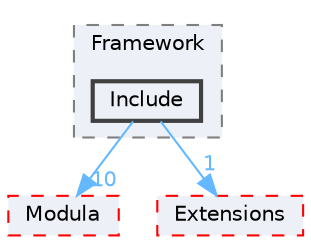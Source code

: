 digraph "Core/Framework/Include"
{
 // LATEX_PDF_SIZE
  bgcolor="transparent";
  edge [fontname=Helvetica,fontsize=10,labelfontname=Helvetica,labelfontsize=10];
  node [fontname=Helvetica,fontsize=10,shape=box,height=0.2,width=0.4];
  compound=true
  subgraph clusterdir_3cd6967956918cc556ae81bc4708c50b {
    graph [ bgcolor="#edf0f7", pencolor="grey50", label="Framework", fontname=Helvetica,fontsize=10 style="filled,dashed", URL="dir_3cd6967956918cc556ae81bc4708c50b.html",tooltip=""]
  dir_a9f5512cdb55bf6bfad924366220e7b6 [label="Include", fillcolor="#edf0f7", color="grey25", style="filled,bold", URL="dir_a9f5512cdb55bf6bfad924366220e7b6.html",tooltip=""];
  }
  dir_15e8fef3d22952eb032ac9e7b2e45a37 [label="Modula", fillcolor="#edf0f7", color="red", style="filled,dashed", URL="dir_15e8fef3d22952eb032ac9e7b2e45a37.html",tooltip=""];
  dir_77eeda42858090c6483753d2222ff7f1 [label="Extensions", fillcolor="#edf0f7", color="red", style="filled,dashed", URL="dir_77eeda42858090c6483753d2222ff7f1.html",tooltip=""];
  dir_a9f5512cdb55bf6bfad924366220e7b6->dir_15e8fef3d22952eb032ac9e7b2e45a37 [headlabel="10", labeldistance=1.5 headhref="dir_000015_000022.html" href="dir_000015_000022.html" color="steelblue1" fontcolor="steelblue1"];
  dir_a9f5512cdb55bf6bfad924366220e7b6->dir_77eeda42858090c6483753d2222ff7f1 [headlabel="1", labeldistance=1.5 headhref="dir_000015_000009.html" href="dir_000015_000009.html" color="steelblue1" fontcolor="steelblue1"];
}
